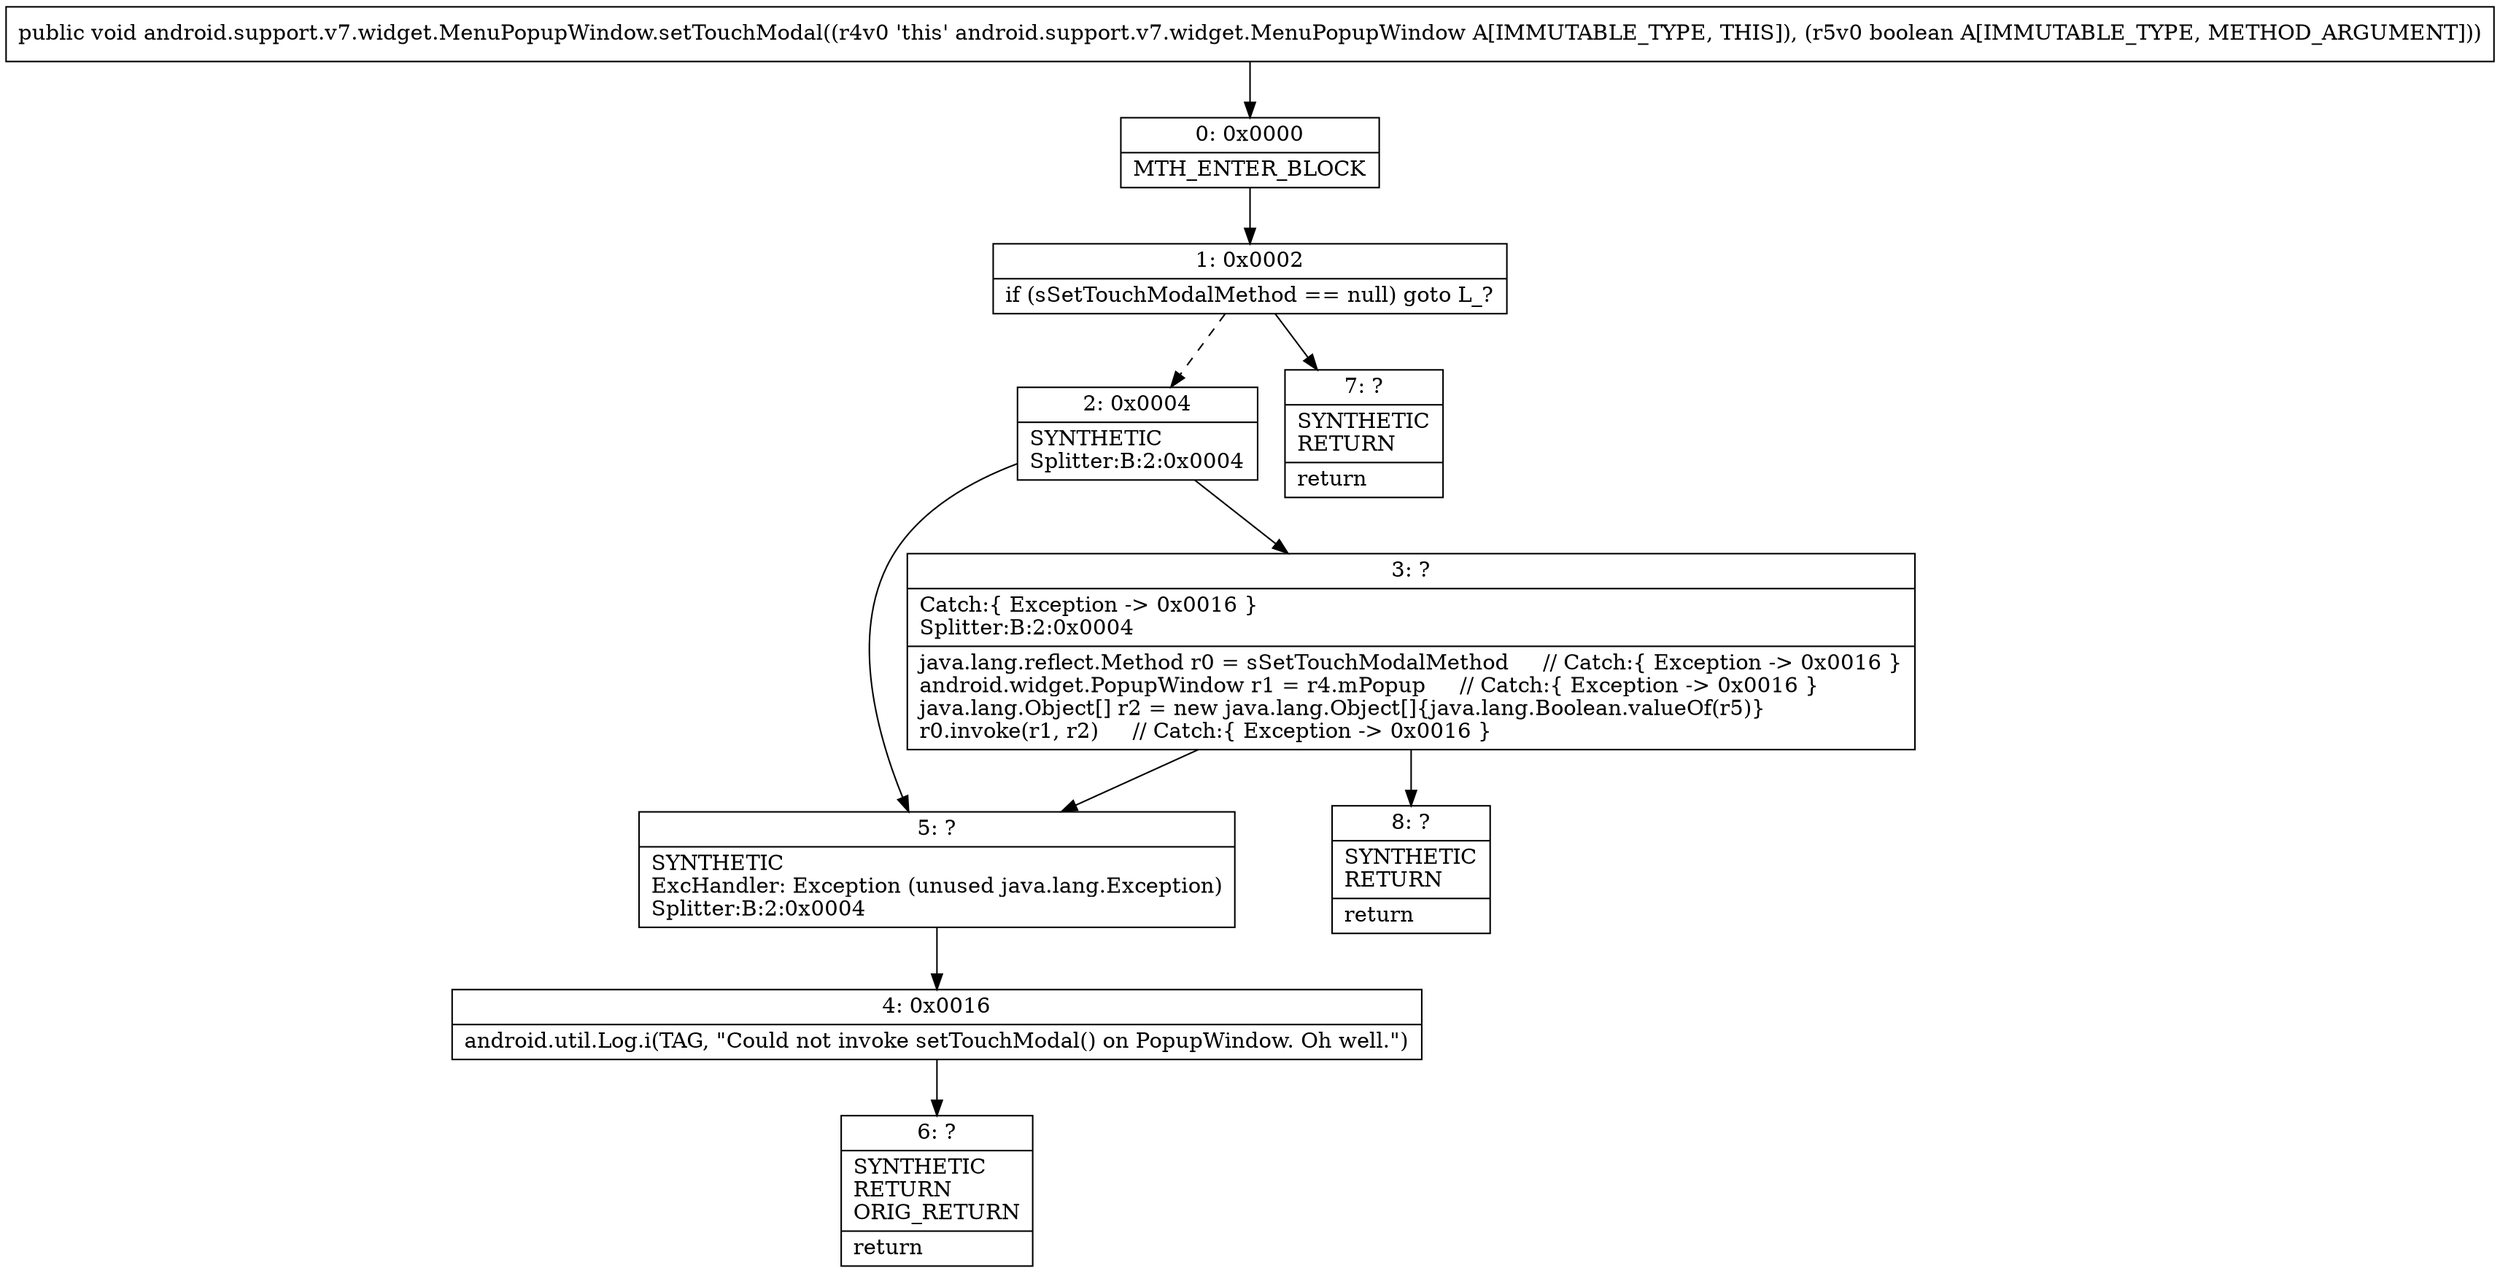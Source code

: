 digraph "CFG forandroid.support.v7.widget.MenuPopupWindow.setTouchModal(Z)V" {
Node_0 [shape=record,label="{0\:\ 0x0000|MTH_ENTER_BLOCK\l}"];
Node_1 [shape=record,label="{1\:\ 0x0002|if (sSetTouchModalMethod == null) goto L_?\l}"];
Node_2 [shape=record,label="{2\:\ 0x0004|SYNTHETIC\lSplitter:B:2:0x0004\l}"];
Node_3 [shape=record,label="{3\:\ ?|Catch:\{ Exception \-\> 0x0016 \}\lSplitter:B:2:0x0004\l|java.lang.reflect.Method r0 = sSetTouchModalMethod     \/\/ Catch:\{ Exception \-\> 0x0016 \}\landroid.widget.PopupWindow r1 = r4.mPopup     \/\/ Catch:\{ Exception \-\> 0x0016 \}\ljava.lang.Object[] r2 = new java.lang.Object[]\{java.lang.Boolean.valueOf(r5)\}\lr0.invoke(r1, r2)     \/\/ Catch:\{ Exception \-\> 0x0016 \}\l}"];
Node_4 [shape=record,label="{4\:\ 0x0016|android.util.Log.i(TAG, \"Could not invoke setTouchModal() on PopupWindow. Oh well.\")\l}"];
Node_5 [shape=record,label="{5\:\ ?|SYNTHETIC\lExcHandler: Exception (unused java.lang.Exception)\lSplitter:B:2:0x0004\l}"];
Node_6 [shape=record,label="{6\:\ ?|SYNTHETIC\lRETURN\lORIG_RETURN\l|return\l}"];
Node_7 [shape=record,label="{7\:\ ?|SYNTHETIC\lRETURN\l|return\l}"];
Node_8 [shape=record,label="{8\:\ ?|SYNTHETIC\lRETURN\l|return\l}"];
MethodNode[shape=record,label="{public void android.support.v7.widget.MenuPopupWindow.setTouchModal((r4v0 'this' android.support.v7.widget.MenuPopupWindow A[IMMUTABLE_TYPE, THIS]), (r5v0 boolean A[IMMUTABLE_TYPE, METHOD_ARGUMENT])) }"];
MethodNode -> Node_0;
Node_0 -> Node_1;
Node_1 -> Node_2[style=dashed];
Node_1 -> Node_7;
Node_2 -> Node_3;
Node_2 -> Node_5;
Node_3 -> Node_5;
Node_3 -> Node_8;
Node_4 -> Node_6;
Node_5 -> Node_4;
}


